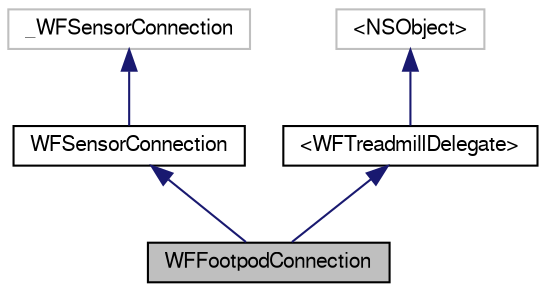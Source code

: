 digraph "WFFootpodConnection"
{
  edge [fontname="FreeSans",fontsize="10",labelfontname="FreeSans",labelfontsize="10"];
  node [fontname="FreeSans",fontsize="10",shape=record];
  Node1 [label="WFFootpodConnection",height=0.2,width=0.4,color="black", fillcolor="grey75", style="filled", fontcolor="black"];
  Node2 -> Node1 [dir="back",color="midnightblue",fontsize="10",style="solid",fontname="FreeSans"];
  Node2 [label="WFSensorConnection",height=0.2,width=0.4,color="black", fillcolor="white", style="filled",URL="$interface_w_f_sensor_connection.html",tooltip="Represents the connection for an ANT sensor. "];
  Node3 -> Node2 [dir="back",color="midnightblue",fontsize="10",style="solid",fontname="FreeSans"];
  Node3 [label="_WFSensorConnection",height=0.2,width=0.4,color="grey75", fillcolor="white", style="filled"];
  Node4 -> Node1 [dir="back",color="midnightblue",fontsize="10",style="solid",fontname="FreeSans"];
  Node4 [label="\<WFTreadmillDelegate\>",height=0.2,width=0.4,color="black", fillcolor="white", style="filled",URL="$protocol_w_f_treadmill_delegate-p.html"];
  Node5 -> Node4 [dir="back",color="midnightblue",fontsize="10",style="solid",fontname="FreeSans"];
  Node5 [label="\<NSObject\>",height=0.2,width=0.4,color="grey75", fillcolor="white", style="filled"];
}
